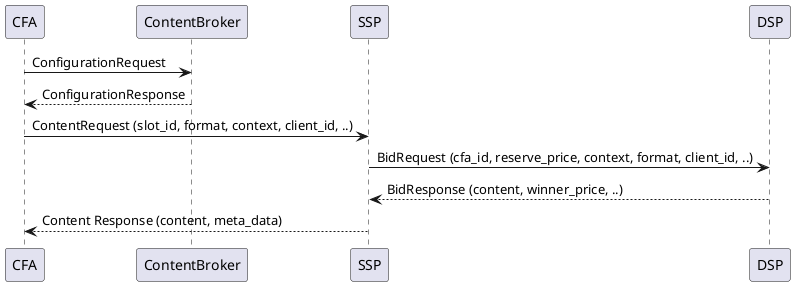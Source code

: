@startuml
CFA -> ContentBroker: ConfigurationRequest
ContentBroker --> CFA: ConfigurationResponse

CFA -> SSP: ContentRequest (slot_id, format, context, client_id, ..)
SSP -> DSP: BidRequest (cfa_id, reserve_price, context, format, client_id, ..)
DSP --> SSP: BidResponse (content, winner_price, ..)
SSP --> CFA: Content Response (content, meta_data)
@enduml